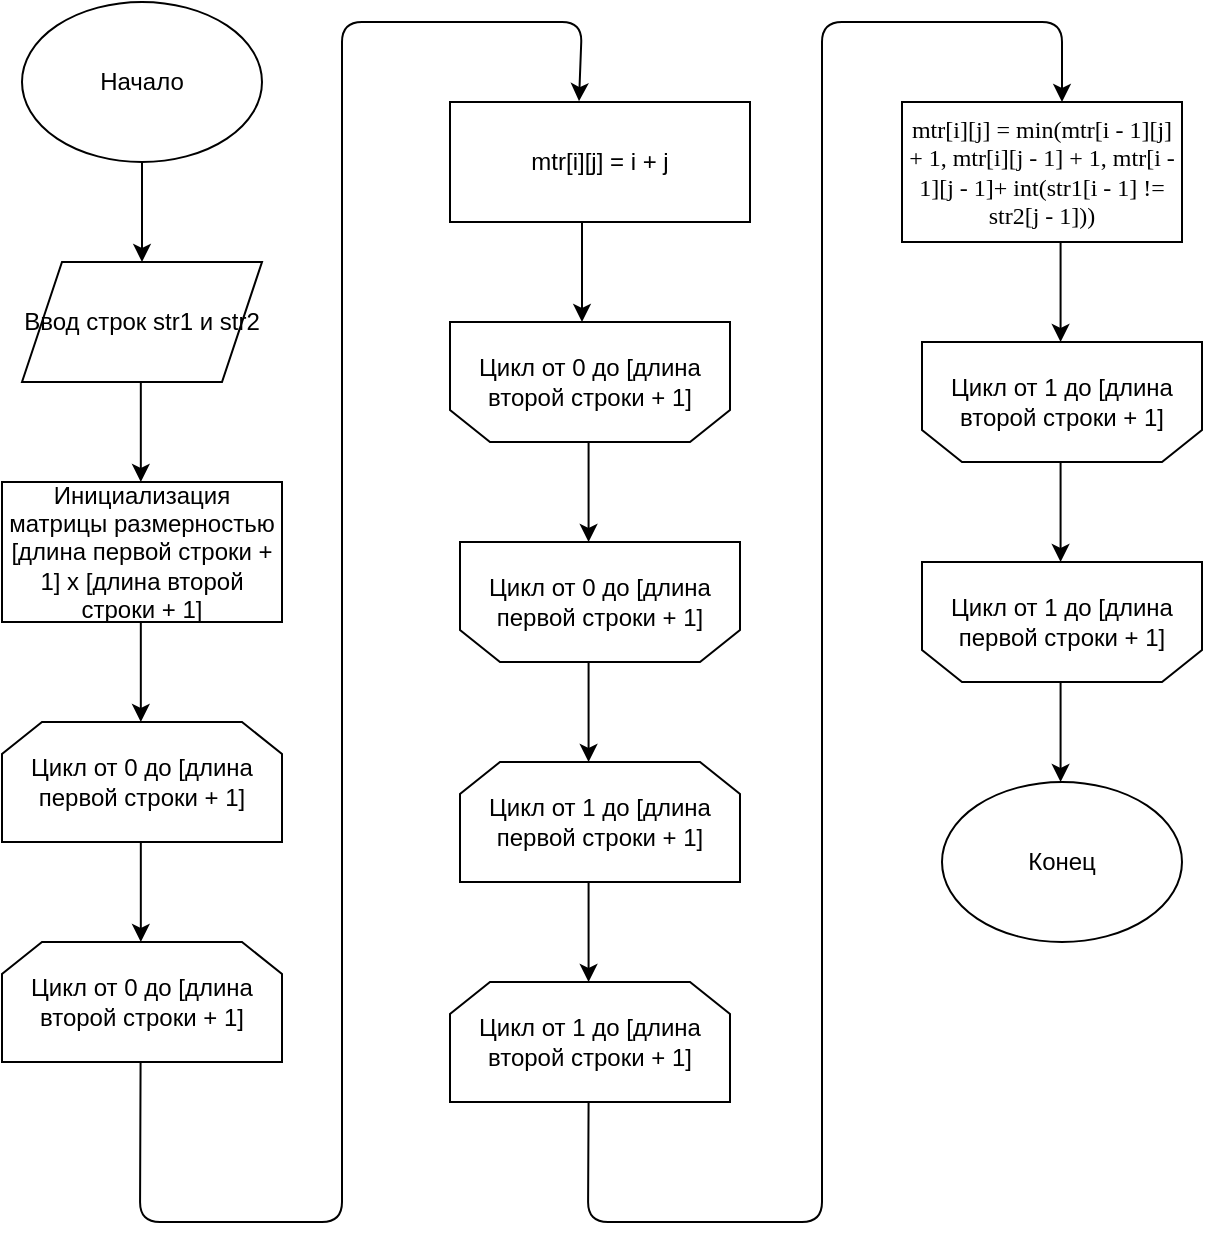 <mxfile version="13.6.9" type="device"><diagram id="1z0ACTqHROT-YfrGoj1u" name="Page-1"><mxGraphModel dx="753" dy="699" grid="1" gridSize="10" guides="1" tooltips="1" connect="1" arrows="1" fold="1" page="1" pageScale="1" pageWidth="827" pageHeight="1169" math="0" shadow="0"><root><mxCell id="0"/><mxCell id="1" parent="0"/><mxCell id="WHFy39xKjW1Vt9VgyDG--1" value="Начало" style="ellipse;whiteSpace=wrap;html=1;" vertex="1" parent="1"><mxGeometry x="200" y="70" width="120" height="80" as="geometry"/></mxCell><mxCell id="WHFy39xKjW1Vt9VgyDG--2" value="Ввод строк str1 и str2" style="shape=parallelogram;perimeter=parallelogramPerimeter;whiteSpace=wrap;html=1;fixedSize=1;" vertex="1" parent="1"><mxGeometry x="200" y="200" width="120" height="60" as="geometry"/></mxCell><mxCell id="WHFy39xKjW1Vt9VgyDG--3" value="" style="endArrow=classic;html=1;exitX=0.5;exitY=1;exitDx=0;exitDy=0;" edge="1" parent="1" source="WHFy39xKjW1Vt9VgyDG--1"><mxGeometry width="50" height="50" relative="1" as="geometry"><mxPoint x="280" y="300" as="sourcePoint"/><mxPoint x="260" y="200" as="targetPoint"/></mxGeometry></mxCell><mxCell id="WHFy39xKjW1Vt9VgyDG--4" value="Инициализация матрицы размерностью [длина первой строки + 1] x [длина второй строки + 1]" style="rounded=0;whiteSpace=wrap;html=1;" vertex="1" parent="1"><mxGeometry x="190" y="310" width="140" height="70" as="geometry"/></mxCell><mxCell id="WHFy39xKjW1Vt9VgyDG--5" value="" style="endArrow=classic;html=1;exitX=0.5;exitY=1;exitDx=0;exitDy=0;" edge="1" parent="1"><mxGeometry width="50" height="50" relative="1" as="geometry"><mxPoint x="259.41" y="260" as="sourcePoint"/><mxPoint x="259.41" y="310" as="targetPoint"/></mxGeometry></mxCell><mxCell id="WHFy39xKjW1Vt9VgyDG--8" value="Цикл от 0 до [длина первой строки + 1]" style="shape=loopLimit;whiteSpace=wrap;html=1;" vertex="1" parent="1"><mxGeometry x="190" y="430" width="140" height="60" as="geometry"/></mxCell><mxCell id="WHFy39xKjW1Vt9VgyDG--10" value="" style="endArrow=classic;html=1;exitX=0.5;exitY=1;exitDx=0;exitDy=0;" edge="1" parent="1"><mxGeometry width="50" height="50" relative="1" as="geometry"><mxPoint x="259.41" y="380" as="sourcePoint"/><mxPoint x="259.41" y="430" as="targetPoint"/></mxGeometry></mxCell><mxCell id="WHFy39xKjW1Vt9VgyDG--11" value="" style="endArrow=classic;html=1;exitX=0.5;exitY=1;exitDx=0;exitDy=0;" edge="1" parent="1"><mxGeometry width="50" height="50" relative="1" as="geometry"><mxPoint x="259.41" y="490" as="sourcePoint"/><mxPoint x="259.41" y="540" as="targetPoint"/></mxGeometry></mxCell><mxCell id="WHFy39xKjW1Vt9VgyDG--13" value="Цикл от 0 до [длина второй строки + 1]" style="shape=loopLimit;whiteSpace=wrap;html=1;" vertex="1" parent="1"><mxGeometry x="190" y="540" width="140" height="60" as="geometry"/></mxCell><mxCell id="WHFy39xKjW1Vt9VgyDG--15" value="mtr[i][j] = i + j" style="rounded=0;whiteSpace=wrap;html=1;" vertex="1" parent="1"><mxGeometry x="414" y="120" width="150" height="60" as="geometry"/></mxCell><mxCell id="WHFy39xKjW1Vt9VgyDG--16" value="" style="endArrow=classic;html=1;exitX=0.5;exitY=1;exitDx=0;exitDy=0;entryX=0.43;entryY=-0.007;entryDx=0;entryDy=0;entryPerimeter=0;" edge="1" parent="1" target="WHFy39xKjW1Vt9VgyDG--15"><mxGeometry width="50" height="50" relative="1" as="geometry"><mxPoint x="259.29" y="600" as="sourcePoint"/><mxPoint x="259.29" y="650" as="targetPoint"/><Array as="points"><mxPoint x="259" y="680"/><mxPoint x="360" y="680"/><mxPoint x="360" y="80"/><mxPoint x="480" y="80"/></Array></mxGeometry></mxCell><mxCell id="WHFy39xKjW1Vt9VgyDG--17" value="" style="endArrow=classic;html=1;exitX=0.5;exitY=1;exitDx=0;exitDy=0;" edge="1" parent="1"><mxGeometry width="50" height="50" relative="1" as="geometry"><mxPoint x="483.29" y="290" as="sourcePoint"/><mxPoint x="483.29" y="340" as="targetPoint"/></mxGeometry></mxCell><mxCell id="WHFy39xKjW1Vt9VgyDG--18" value="" style="endArrow=classic;html=1;exitX=0.5;exitY=1;exitDx=0;exitDy=0;" edge="1" parent="1"><mxGeometry width="50" height="50" relative="1" as="geometry"><mxPoint x="480.0" y="180" as="sourcePoint"/><mxPoint x="480.0" y="230" as="targetPoint"/></mxGeometry></mxCell><mxCell id="WHFy39xKjW1Vt9VgyDG--19" value="Цикл от 0 до [длина второй строки + 1]" style="shape=loopLimit;whiteSpace=wrap;html=1;direction=west;" vertex="1" parent="1"><mxGeometry x="414" y="230" width="140" height="60" as="geometry"/></mxCell><mxCell id="WHFy39xKjW1Vt9VgyDG--20" value="Цикл от 0 до [длина первой строки + 1]" style="shape=loopLimit;whiteSpace=wrap;html=1;direction=west;" vertex="1" parent="1"><mxGeometry x="419" y="340" width="140" height="60" as="geometry"/></mxCell><mxCell id="WHFy39xKjW1Vt9VgyDG--21" value="Цикл от 1 до [длина первой строки + 1]" style="shape=loopLimit;whiteSpace=wrap;html=1;" vertex="1" parent="1"><mxGeometry x="419" y="450" width="140" height="60" as="geometry"/></mxCell><mxCell id="WHFy39xKjW1Vt9VgyDG--25" value="" style="endArrow=classic;html=1;exitX=0.5;exitY=1;exitDx=0;exitDy=0;" edge="1" parent="1"><mxGeometry width="50" height="50" relative="1" as="geometry"><mxPoint x="483.29" y="400" as="sourcePoint"/><mxPoint x="483.29" y="450" as="targetPoint"/></mxGeometry></mxCell><mxCell id="WHFy39xKjW1Vt9VgyDG--26" value="Цикл от 1 до [длина второй строки + 1]" style="shape=loopLimit;whiteSpace=wrap;html=1;" vertex="1" parent="1"><mxGeometry x="414" y="560" width="140" height="60" as="geometry"/></mxCell><mxCell id="WHFy39xKjW1Vt9VgyDG--28" value="" style="endArrow=classic;html=1;exitX=0.5;exitY=1;exitDx=0;exitDy=0;" edge="1" parent="1"><mxGeometry width="50" height="50" relative="1" as="geometry"><mxPoint x="483.29" y="510" as="sourcePoint"/><mxPoint x="483.29" y="560" as="targetPoint"/></mxGeometry></mxCell><mxCell id="WHFy39xKjW1Vt9VgyDG--30" value="&lt;p class=&quot;MsoNormal&quot; style=&quot;margin: 0cm ; font-family: &amp;#34;times new roman&amp;#34; , serif&quot;&gt;mtr[i][j] = min(mtr[i - 1][j] + 1, mtr[i][j - 1] + 1,&amp;nbsp;mtr[i - 1][j - 1]+ int(str1[i - 1] != str2[j - 1]))&lt;br&gt;&lt;/p&gt;&lt;p class=&quot;MsoNormal&quot; style=&quot;margin: 0cm ; font-family: &amp;#34;times new roman&amp;#34; , serif&quot;&gt;&lt;font size=&quot;3&quot; style=&quot;font-size: 15px&quot;&gt;&lt;/font&gt;&lt;/p&gt;" style="rounded=0;whiteSpace=wrap;html=1;" vertex="1" parent="1"><mxGeometry x="640" y="120" width="140" height="70" as="geometry"/></mxCell><mxCell id="WHFy39xKjW1Vt9VgyDG--31" value="" style="endArrow=classic;html=1;exitX=0.5;exitY=1;exitDx=0;exitDy=0;" edge="1" parent="1"><mxGeometry width="50" height="50" relative="1" as="geometry"><mxPoint x="719.29" y="190" as="sourcePoint"/><mxPoint x="719.29" y="240" as="targetPoint"/></mxGeometry></mxCell><mxCell id="WHFy39xKjW1Vt9VgyDG--32" value="Цикл от 1 до [длина второй строки + 1]" style="shape=loopLimit;whiteSpace=wrap;html=1;direction=west;" vertex="1" parent="1"><mxGeometry x="650" y="240" width="140" height="60" as="geometry"/></mxCell><mxCell id="WHFy39xKjW1Vt9VgyDG--33" value="" style="endArrow=classic;html=1;exitX=0.5;exitY=1;exitDx=0;exitDy=0;" edge="1" parent="1"><mxGeometry width="50" height="50" relative="1" as="geometry"><mxPoint x="719.29" y="300" as="sourcePoint"/><mxPoint x="719.29" y="350" as="targetPoint"/></mxGeometry></mxCell><mxCell id="WHFy39xKjW1Vt9VgyDG--34" value="Цикл от 1 до [длина первой строки + 1]" style="shape=loopLimit;whiteSpace=wrap;html=1;direction=west;" vertex="1" parent="1"><mxGeometry x="650" y="350" width="140" height="60" as="geometry"/></mxCell><mxCell id="WHFy39xKjW1Vt9VgyDG--35" value="" style="endArrow=classic;html=1;exitX=0.5;exitY=1;exitDx=0;exitDy=0;" edge="1" parent="1"><mxGeometry width="50" height="50" relative="1" as="geometry"><mxPoint x="719.29" y="410" as="sourcePoint"/><mxPoint x="719.29" y="460" as="targetPoint"/></mxGeometry></mxCell><mxCell id="WHFy39xKjW1Vt9VgyDG--36" value="Конец" style="ellipse;whiteSpace=wrap;html=1;" vertex="1" parent="1"><mxGeometry x="660" y="460" width="120" height="80" as="geometry"/></mxCell><mxCell id="WHFy39xKjW1Vt9VgyDG--38" style="edgeStyle=orthogonalEdgeStyle;rounded=0;orthogonalLoop=1;jettySize=auto;html=1;exitX=0.5;exitY=0;exitDx=0;exitDy=0;" edge="1" parent="1" source="WHFy39xKjW1Vt9VgyDG--19" target="WHFy39xKjW1Vt9VgyDG--19"><mxGeometry relative="1" as="geometry"/></mxCell><mxCell id="WHFy39xKjW1Vt9VgyDG--40" value="" style="endArrow=classic;html=1;exitX=0.5;exitY=1;exitDx=0;exitDy=0;" edge="1" parent="1"><mxGeometry width="50" height="50" relative="1" as="geometry"><mxPoint x="483.29" y="620" as="sourcePoint"/><mxPoint x="720" y="120" as="targetPoint"/><Array as="points"><mxPoint x="483" y="680"/><mxPoint x="600" y="680"/><mxPoint x="600" y="80"/><mxPoint x="720" y="80"/></Array></mxGeometry></mxCell></root></mxGraphModel></diagram></mxfile>